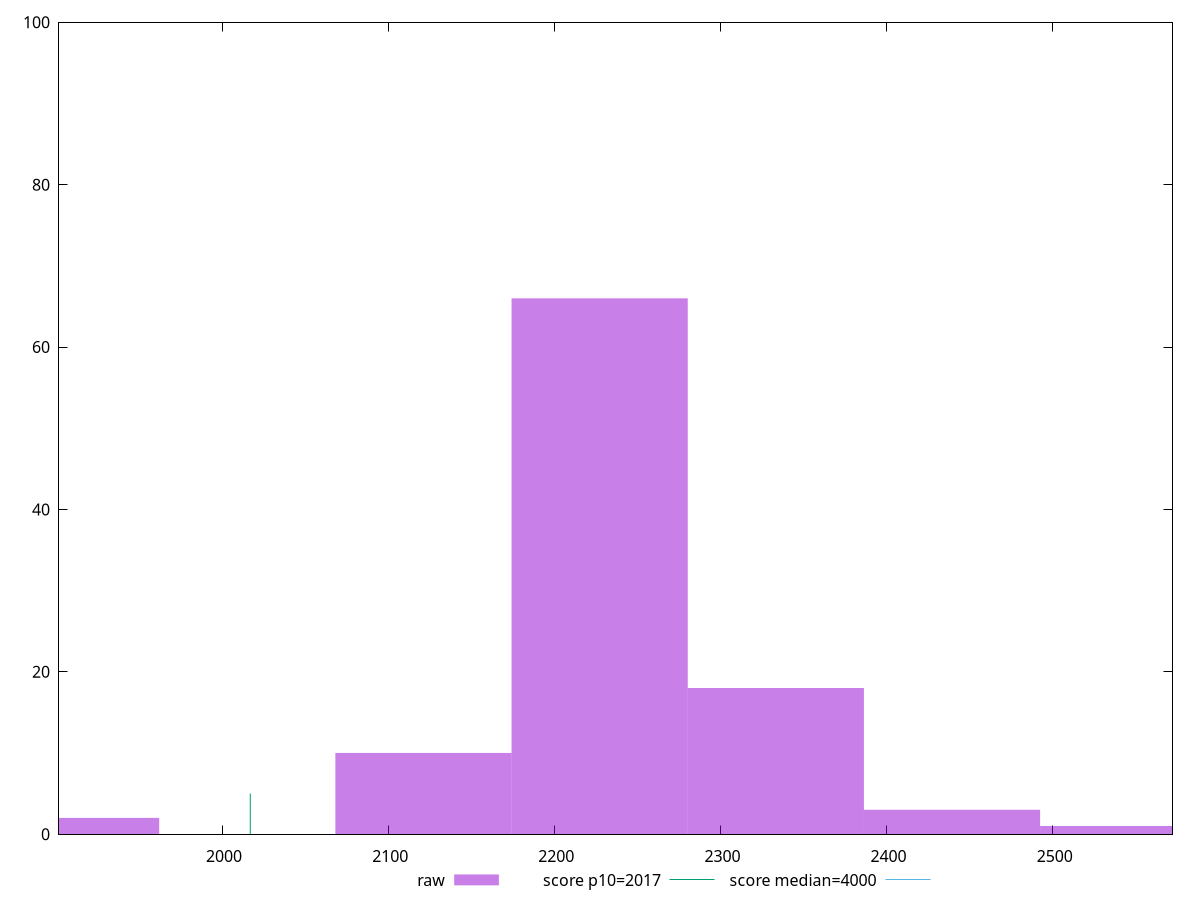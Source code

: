 reset

$raw <<EOF
1909.126474283703 2
2439.4393838069536 3
2227.3142199976533 66
2333.3768019023037 18
2121.2516380930033 10
2545.5019657116036 1
EOF

set key outside below
set boxwidth 106.06258190465016
set xrange [1901.8560000000002:2572.1599999999935]
set yrange [0:100]
set style fill transparent solid 0.5 noborder

set parametric
set terminal svg size 640, 490 enhanced background rgb 'white'
set output "report_00007_2020-12-11T15:55:29.892Z/mainthread-work-breakdown/samples/pages/raw/histogram.svg"

plot $raw title "raw" with boxes, \
     2017,t title "score p10=2017", \
     4000,t title "score median=4000"

reset
